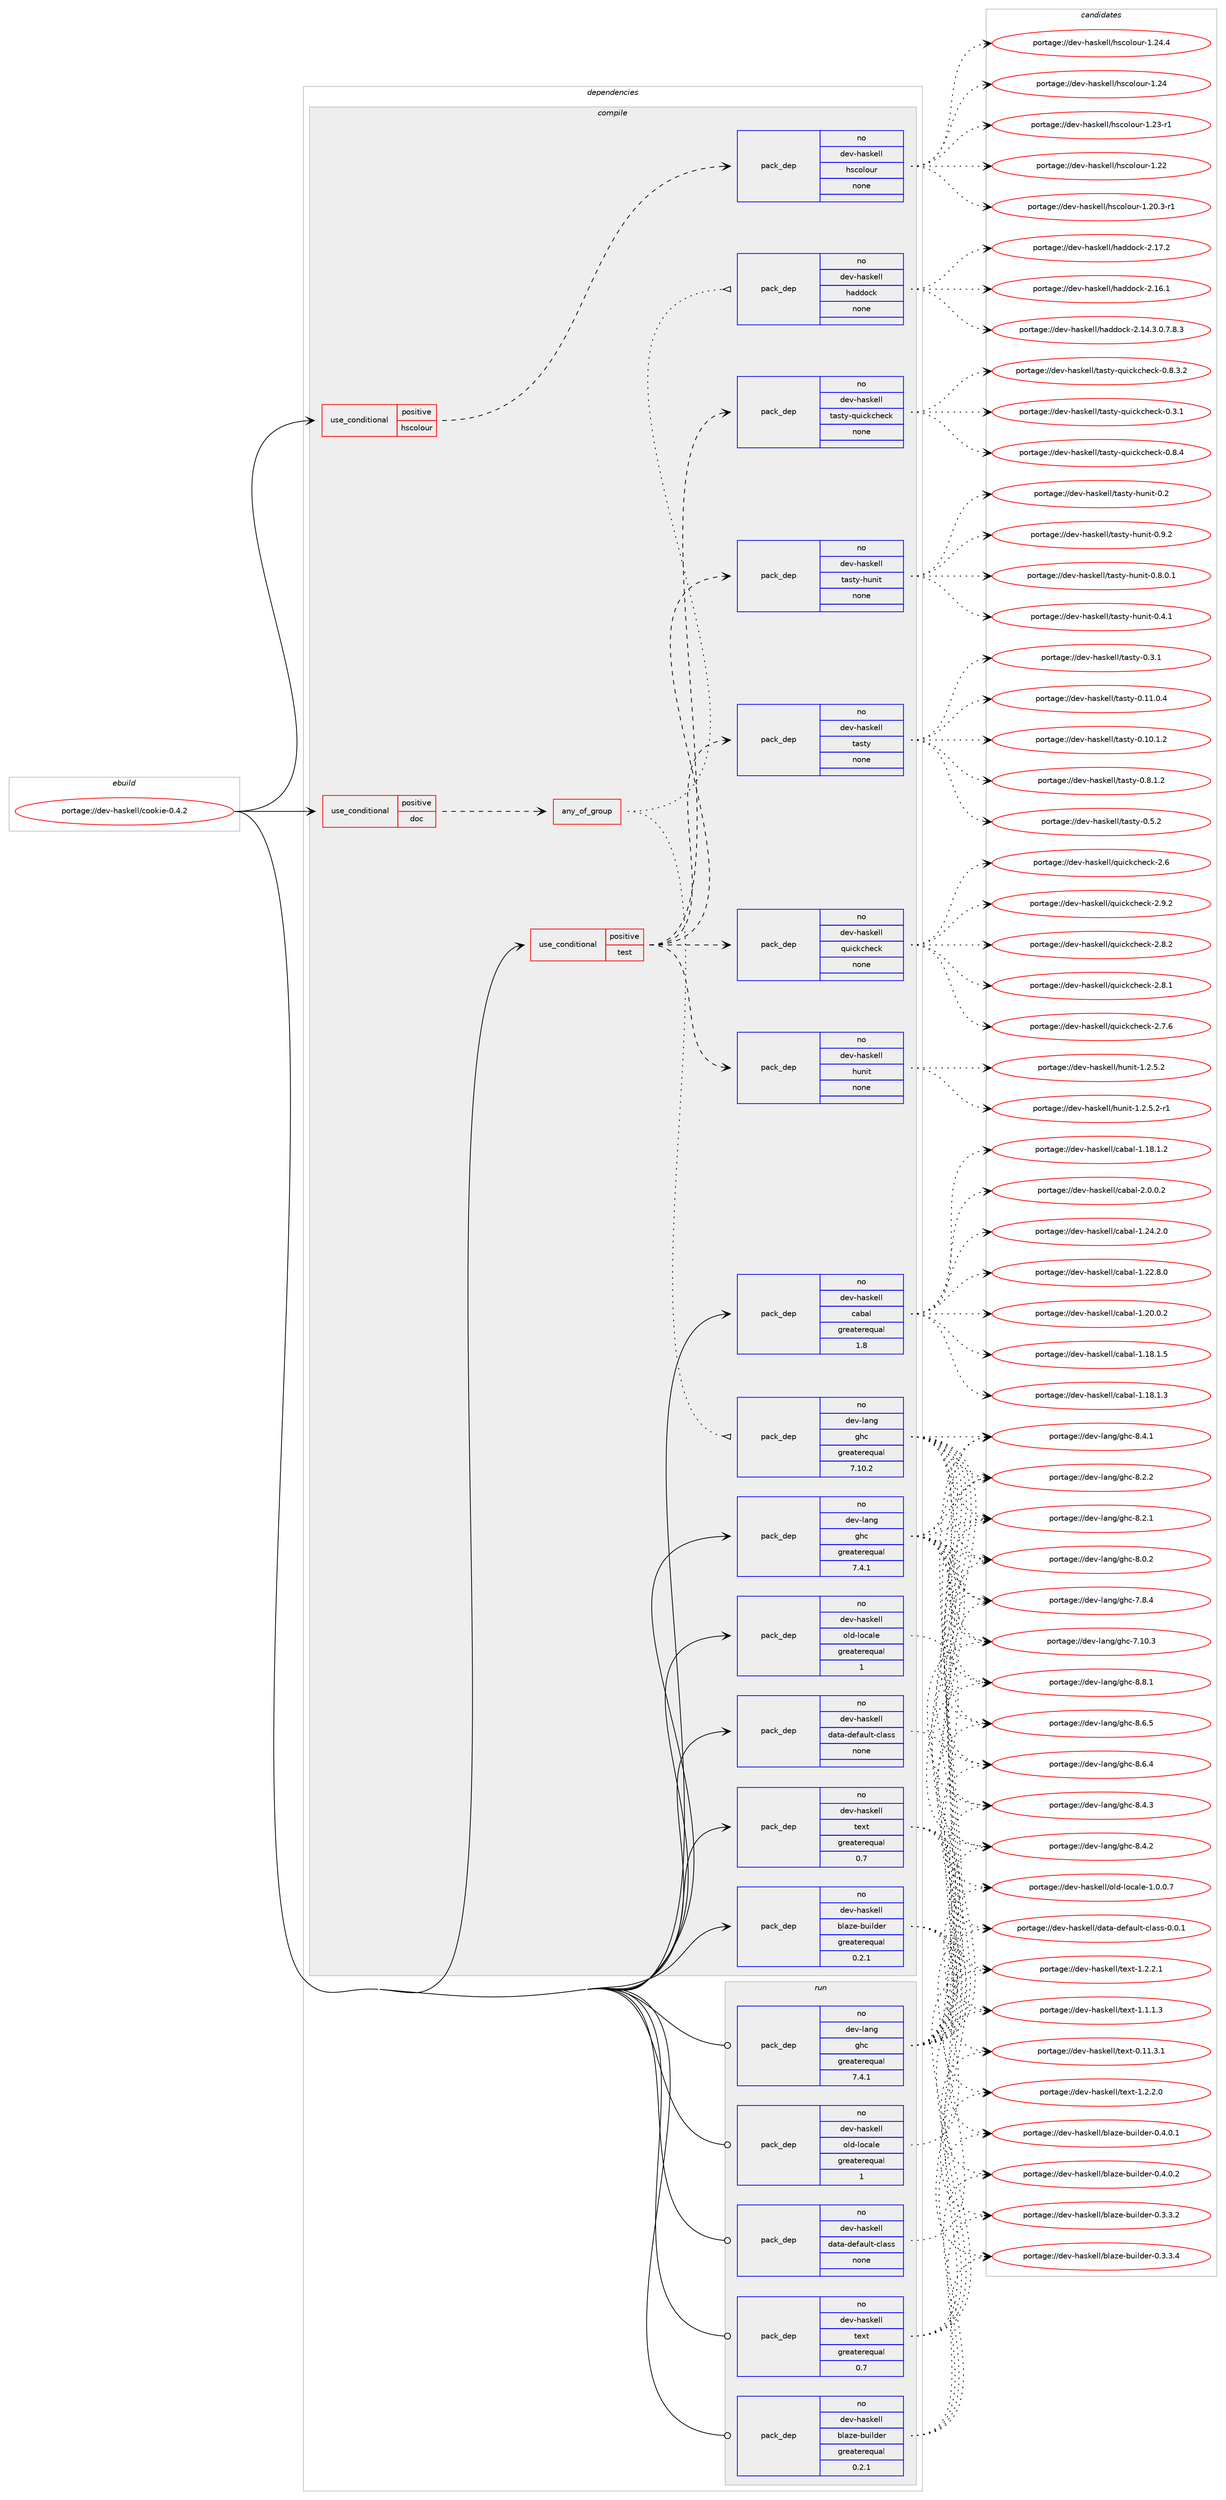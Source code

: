 digraph prolog {

# *************
# Graph options
# *************

newrank=true;
concentrate=true;
compound=true;
graph [rankdir=LR,fontname=Helvetica,fontsize=10,ranksep=1.5];#, ranksep=2.5, nodesep=0.2];
edge  [arrowhead=vee];
node  [fontname=Helvetica,fontsize=10];

# **********
# The ebuild
# **********

subgraph cluster_leftcol {
color=gray;
rank=same;
label=<<i>ebuild</i>>;
id [label="portage://dev-haskell/cookie-0.4.2", color=red, width=4, href="../dev-haskell/cookie-0.4.2.svg"];
}

# ****************
# The dependencies
# ****************

subgraph cluster_midcol {
color=gray;
label=<<i>dependencies</i>>;
subgraph cluster_compile {
fillcolor="#eeeeee";
style=filled;
label=<<i>compile</i>>;
subgraph cond134441 {
dependency566628 [label=<<TABLE BORDER="0" CELLBORDER="1" CELLSPACING="0" CELLPADDING="4"><TR><TD ROWSPAN="3" CELLPADDING="10">use_conditional</TD></TR><TR><TD>positive</TD></TR><TR><TD>doc</TD></TR></TABLE>>, shape=none, color=red];
subgraph any6636 {
dependency566629 [label=<<TABLE BORDER="0" CELLBORDER="1" CELLSPACING="0" CELLPADDING="4"><TR><TD CELLPADDING="10">any_of_group</TD></TR></TABLE>>, shape=none, color=red];subgraph pack425314 {
dependency566630 [label=<<TABLE BORDER="0" CELLBORDER="1" CELLSPACING="0" CELLPADDING="4" WIDTH="220"><TR><TD ROWSPAN="6" CELLPADDING="30">pack_dep</TD></TR><TR><TD WIDTH="110">no</TD></TR><TR><TD>dev-haskell</TD></TR><TR><TD>haddock</TD></TR><TR><TD>none</TD></TR><TR><TD></TD></TR></TABLE>>, shape=none, color=blue];
}
dependency566629:e -> dependency566630:w [weight=20,style="dotted",arrowhead="oinv"];
subgraph pack425315 {
dependency566631 [label=<<TABLE BORDER="0" CELLBORDER="1" CELLSPACING="0" CELLPADDING="4" WIDTH="220"><TR><TD ROWSPAN="6" CELLPADDING="30">pack_dep</TD></TR><TR><TD WIDTH="110">no</TD></TR><TR><TD>dev-lang</TD></TR><TR><TD>ghc</TD></TR><TR><TD>greaterequal</TD></TR><TR><TD>7.10.2</TD></TR></TABLE>>, shape=none, color=blue];
}
dependency566629:e -> dependency566631:w [weight=20,style="dotted",arrowhead="oinv"];
}
dependency566628:e -> dependency566629:w [weight=20,style="dashed",arrowhead="vee"];
}
id:e -> dependency566628:w [weight=20,style="solid",arrowhead="vee"];
subgraph cond134442 {
dependency566632 [label=<<TABLE BORDER="0" CELLBORDER="1" CELLSPACING="0" CELLPADDING="4"><TR><TD ROWSPAN="3" CELLPADDING="10">use_conditional</TD></TR><TR><TD>positive</TD></TR><TR><TD>hscolour</TD></TR></TABLE>>, shape=none, color=red];
subgraph pack425316 {
dependency566633 [label=<<TABLE BORDER="0" CELLBORDER="1" CELLSPACING="0" CELLPADDING="4" WIDTH="220"><TR><TD ROWSPAN="6" CELLPADDING="30">pack_dep</TD></TR><TR><TD WIDTH="110">no</TD></TR><TR><TD>dev-haskell</TD></TR><TR><TD>hscolour</TD></TR><TR><TD>none</TD></TR><TR><TD></TD></TR></TABLE>>, shape=none, color=blue];
}
dependency566632:e -> dependency566633:w [weight=20,style="dashed",arrowhead="vee"];
}
id:e -> dependency566632:w [weight=20,style="solid",arrowhead="vee"];
subgraph cond134443 {
dependency566634 [label=<<TABLE BORDER="0" CELLBORDER="1" CELLSPACING="0" CELLPADDING="4"><TR><TD ROWSPAN="3" CELLPADDING="10">use_conditional</TD></TR><TR><TD>positive</TD></TR><TR><TD>test</TD></TR></TABLE>>, shape=none, color=red];
subgraph pack425317 {
dependency566635 [label=<<TABLE BORDER="0" CELLBORDER="1" CELLSPACING="0" CELLPADDING="4" WIDTH="220"><TR><TD ROWSPAN="6" CELLPADDING="30">pack_dep</TD></TR><TR><TD WIDTH="110">no</TD></TR><TR><TD>dev-haskell</TD></TR><TR><TD>hunit</TD></TR><TR><TD>none</TD></TR><TR><TD></TD></TR></TABLE>>, shape=none, color=blue];
}
dependency566634:e -> dependency566635:w [weight=20,style="dashed",arrowhead="vee"];
subgraph pack425318 {
dependency566636 [label=<<TABLE BORDER="0" CELLBORDER="1" CELLSPACING="0" CELLPADDING="4" WIDTH="220"><TR><TD ROWSPAN="6" CELLPADDING="30">pack_dep</TD></TR><TR><TD WIDTH="110">no</TD></TR><TR><TD>dev-haskell</TD></TR><TR><TD>quickcheck</TD></TR><TR><TD>none</TD></TR><TR><TD></TD></TR></TABLE>>, shape=none, color=blue];
}
dependency566634:e -> dependency566636:w [weight=20,style="dashed",arrowhead="vee"];
subgraph pack425319 {
dependency566637 [label=<<TABLE BORDER="0" CELLBORDER="1" CELLSPACING="0" CELLPADDING="4" WIDTH="220"><TR><TD ROWSPAN="6" CELLPADDING="30">pack_dep</TD></TR><TR><TD WIDTH="110">no</TD></TR><TR><TD>dev-haskell</TD></TR><TR><TD>tasty</TD></TR><TR><TD>none</TD></TR><TR><TD></TD></TR></TABLE>>, shape=none, color=blue];
}
dependency566634:e -> dependency566637:w [weight=20,style="dashed",arrowhead="vee"];
subgraph pack425320 {
dependency566638 [label=<<TABLE BORDER="0" CELLBORDER="1" CELLSPACING="0" CELLPADDING="4" WIDTH="220"><TR><TD ROWSPAN="6" CELLPADDING="30">pack_dep</TD></TR><TR><TD WIDTH="110">no</TD></TR><TR><TD>dev-haskell</TD></TR><TR><TD>tasty-hunit</TD></TR><TR><TD>none</TD></TR><TR><TD></TD></TR></TABLE>>, shape=none, color=blue];
}
dependency566634:e -> dependency566638:w [weight=20,style="dashed",arrowhead="vee"];
subgraph pack425321 {
dependency566639 [label=<<TABLE BORDER="0" CELLBORDER="1" CELLSPACING="0" CELLPADDING="4" WIDTH="220"><TR><TD ROWSPAN="6" CELLPADDING="30">pack_dep</TD></TR><TR><TD WIDTH="110">no</TD></TR><TR><TD>dev-haskell</TD></TR><TR><TD>tasty-quickcheck</TD></TR><TR><TD>none</TD></TR><TR><TD></TD></TR></TABLE>>, shape=none, color=blue];
}
dependency566634:e -> dependency566639:w [weight=20,style="dashed",arrowhead="vee"];
}
id:e -> dependency566634:w [weight=20,style="solid",arrowhead="vee"];
subgraph pack425322 {
dependency566640 [label=<<TABLE BORDER="0" CELLBORDER="1" CELLSPACING="0" CELLPADDING="4" WIDTH="220"><TR><TD ROWSPAN="6" CELLPADDING="30">pack_dep</TD></TR><TR><TD WIDTH="110">no</TD></TR><TR><TD>dev-haskell</TD></TR><TR><TD>blaze-builder</TD></TR><TR><TD>greaterequal</TD></TR><TR><TD>0.2.1</TD></TR></TABLE>>, shape=none, color=blue];
}
id:e -> dependency566640:w [weight=20,style="solid",arrowhead="vee"];
subgraph pack425323 {
dependency566641 [label=<<TABLE BORDER="0" CELLBORDER="1" CELLSPACING="0" CELLPADDING="4" WIDTH="220"><TR><TD ROWSPAN="6" CELLPADDING="30">pack_dep</TD></TR><TR><TD WIDTH="110">no</TD></TR><TR><TD>dev-haskell</TD></TR><TR><TD>cabal</TD></TR><TR><TD>greaterequal</TD></TR><TR><TD>1.8</TD></TR></TABLE>>, shape=none, color=blue];
}
id:e -> dependency566641:w [weight=20,style="solid",arrowhead="vee"];
subgraph pack425324 {
dependency566642 [label=<<TABLE BORDER="0" CELLBORDER="1" CELLSPACING="0" CELLPADDING="4" WIDTH="220"><TR><TD ROWSPAN="6" CELLPADDING="30">pack_dep</TD></TR><TR><TD WIDTH="110">no</TD></TR><TR><TD>dev-haskell</TD></TR><TR><TD>data-default-class</TD></TR><TR><TD>none</TD></TR><TR><TD></TD></TR></TABLE>>, shape=none, color=blue];
}
id:e -> dependency566642:w [weight=20,style="solid",arrowhead="vee"];
subgraph pack425325 {
dependency566643 [label=<<TABLE BORDER="0" CELLBORDER="1" CELLSPACING="0" CELLPADDING="4" WIDTH="220"><TR><TD ROWSPAN="6" CELLPADDING="30">pack_dep</TD></TR><TR><TD WIDTH="110">no</TD></TR><TR><TD>dev-haskell</TD></TR><TR><TD>old-locale</TD></TR><TR><TD>greaterequal</TD></TR><TR><TD>1</TD></TR></TABLE>>, shape=none, color=blue];
}
id:e -> dependency566643:w [weight=20,style="solid",arrowhead="vee"];
subgraph pack425326 {
dependency566644 [label=<<TABLE BORDER="0" CELLBORDER="1" CELLSPACING="0" CELLPADDING="4" WIDTH="220"><TR><TD ROWSPAN="6" CELLPADDING="30">pack_dep</TD></TR><TR><TD WIDTH="110">no</TD></TR><TR><TD>dev-haskell</TD></TR><TR><TD>text</TD></TR><TR><TD>greaterequal</TD></TR><TR><TD>0.7</TD></TR></TABLE>>, shape=none, color=blue];
}
id:e -> dependency566644:w [weight=20,style="solid",arrowhead="vee"];
subgraph pack425327 {
dependency566645 [label=<<TABLE BORDER="0" CELLBORDER="1" CELLSPACING="0" CELLPADDING="4" WIDTH="220"><TR><TD ROWSPAN="6" CELLPADDING="30">pack_dep</TD></TR><TR><TD WIDTH="110">no</TD></TR><TR><TD>dev-lang</TD></TR><TR><TD>ghc</TD></TR><TR><TD>greaterequal</TD></TR><TR><TD>7.4.1</TD></TR></TABLE>>, shape=none, color=blue];
}
id:e -> dependency566645:w [weight=20,style="solid",arrowhead="vee"];
}
subgraph cluster_compileandrun {
fillcolor="#eeeeee";
style=filled;
label=<<i>compile and run</i>>;
}
subgraph cluster_run {
fillcolor="#eeeeee";
style=filled;
label=<<i>run</i>>;
subgraph pack425328 {
dependency566646 [label=<<TABLE BORDER="0" CELLBORDER="1" CELLSPACING="0" CELLPADDING="4" WIDTH="220"><TR><TD ROWSPAN="6" CELLPADDING="30">pack_dep</TD></TR><TR><TD WIDTH="110">no</TD></TR><TR><TD>dev-haskell</TD></TR><TR><TD>blaze-builder</TD></TR><TR><TD>greaterequal</TD></TR><TR><TD>0.2.1</TD></TR></TABLE>>, shape=none, color=blue];
}
id:e -> dependency566646:w [weight=20,style="solid",arrowhead="odot"];
subgraph pack425329 {
dependency566647 [label=<<TABLE BORDER="0" CELLBORDER="1" CELLSPACING="0" CELLPADDING="4" WIDTH="220"><TR><TD ROWSPAN="6" CELLPADDING="30">pack_dep</TD></TR><TR><TD WIDTH="110">no</TD></TR><TR><TD>dev-haskell</TD></TR><TR><TD>data-default-class</TD></TR><TR><TD>none</TD></TR><TR><TD></TD></TR></TABLE>>, shape=none, color=blue];
}
id:e -> dependency566647:w [weight=20,style="solid",arrowhead="odot"];
subgraph pack425330 {
dependency566648 [label=<<TABLE BORDER="0" CELLBORDER="1" CELLSPACING="0" CELLPADDING="4" WIDTH="220"><TR><TD ROWSPAN="6" CELLPADDING="30">pack_dep</TD></TR><TR><TD WIDTH="110">no</TD></TR><TR><TD>dev-haskell</TD></TR><TR><TD>old-locale</TD></TR><TR><TD>greaterequal</TD></TR><TR><TD>1</TD></TR></TABLE>>, shape=none, color=blue];
}
id:e -> dependency566648:w [weight=20,style="solid",arrowhead="odot"];
subgraph pack425331 {
dependency566649 [label=<<TABLE BORDER="0" CELLBORDER="1" CELLSPACING="0" CELLPADDING="4" WIDTH="220"><TR><TD ROWSPAN="6" CELLPADDING="30">pack_dep</TD></TR><TR><TD WIDTH="110">no</TD></TR><TR><TD>dev-haskell</TD></TR><TR><TD>text</TD></TR><TR><TD>greaterequal</TD></TR><TR><TD>0.7</TD></TR></TABLE>>, shape=none, color=blue];
}
id:e -> dependency566649:w [weight=20,style="solid",arrowhead="odot"];
subgraph pack425332 {
dependency566650 [label=<<TABLE BORDER="0" CELLBORDER="1" CELLSPACING="0" CELLPADDING="4" WIDTH="220"><TR><TD ROWSPAN="6" CELLPADDING="30">pack_dep</TD></TR><TR><TD WIDTH="110">no</TD></TR><TR><TD>dev-lang</TD></TR><TR><TD>ghc</TD></TR><TR><TD>greaterequal</TD></TR><TR><TD>7.4.1</TD></TR></TABLE>>, shape=none, color=blue];
}
id:e -> dependency566650:w [weight=20,style="solid",arrowhead="odot"];
}
}

# **************
# The candidates
# **************

subgraph cluster_choices {
rank=same;
color=gray;
label=<<i>candidates</i>>;

subgraph choice425314 {
color=black;
nodesep=1;
choice100101118451049711510710110810847104971001001119910745504649554650 [label="portage://dev-haskell/haddock-2.17.2", color=red, width=4,href="../dev-haskell/haddock-2.17.2.svg"];
choice100101118451049711510710110810847104971001001119910745504649544649 [label="portage://dev-haskell/haddock-2.16.1", color=red, width=4,href="../dev-haskell/haddock-2.16.1.svg"];
choice1001011184510497115107101108108471049710010011199107455046495246514648465546564651 [label="portage://dev-haskell/haddock-2.14.3.0.7.8.3", color=red, width=4,href="../dev-haskell/haddock-2.14.3.0.7.8.3.svg"];
dependency566630:e -> choice100101118451049711510710110810847104971001001119910745504649554650:w [style=dotted,weight="100"];
dependency566630:e -> choice100101118451049711510710110810847104971001001119910745504649544649:w [style=dotted,weight="100"];
dependency566630:e -> choice1001011184510497115107101108108471049710010011199107455046495246514648465546564651:w [style=dotted,weight="100"];
}
subgraph choice425315 {
color=black;
nodesep=1;
choice10010111845108971101034710310499455646564649 [label="portage://dev-lang/ghc-8.8.1", color=red, width=4,href="../dev-lang/ghc-8.8.1.svg"];
choice10010111845108971101034710310499455646544653 [label="portage://dev-lang/ghc-8.6.5", color=red, width=4,href="../dev-lang/ghc-8.6.5.svg"];
choice10010111845108971101034710310499455646544652 [label="portage://dev-lang/ghc-8.6.4", color=red, width=4,href="../dev-lang/ghc-8.6.4.svg"];
choice10010111845108971101034710310499455646524651 [label="portage://dev-lang/ghc-8.4.3", color=red, width=4,href="../dev-lang/ghc-8.4.3.svg"];
choice10010111845108971101034710310499455646524650 [label="portage://dev-lang/ghc-8.4.2", color=red, width=4,href="../dev-lang/ghc-8.4.2.svg"];
choice10010111845108971101034710310499455646524649 [label="portage://dev-lang/ghc-8.4.1", color=red, width=4,href="../dev-lang/ghc-8.4.1.svg"];
choice10010111845108971101034710310499455646504650 [label="portage://dev-lang/ghc-8.2.2", color=red, width=4,href="../dev-lang/ghc-8.2.2.svg"];
choice10010111845108971101034710310499455646504649 [label="portage://dev-lang/ghc-8.2.1", color=red, width=4,href="../dev-lang/ghc-8.2.1.svg"];
choice10010111845108971101034710310499455646484650 [label="portage://dev-lang/ghc-8.0.2", color=red, width=4,href="../dev-lang/ghc-8.0.2.svg"];
choice10010111845108971101034710310499455546564652 [label="portage://dev-lang/ghc-7.8.4", color=red, width=4,href="../dev-lang/ghc-7.8.4.svg"];
choice1001011184510897110103471031049945554649484651 [label="portage://dev-lang/ghc-7.10.3", color=red, width=4,href="../dev-lang/ghc-7.10.3.svg"];
dependency566631:e -> choice10010111845108971101034710310499455646564649:w [style=dotted,weight="100"];
dependency566631:e -> choice10010111845108971101034710310499455646544653:w [style=dotted,weight="100"];
dependency566631:e -> choice10010111845108971101034710310499455646544652:w [style=dotted,weight="100"];
dependency566631:e -> choice10010111845108971101034710310499455646524651:w [style=dotted,weight="100"];
dependency566631:e -> choice10010111845108971101034710310499455646524650:w [style=dotted,weight="100"];
dependency566631:e -> choice10010111845108971101034710310499455646524649:w [style=dotted,weight="100"];
dependency566631:e -> choice10010111845108971101034710310499455646504650:w [style=dotted,weight="100"];
dependency566631:e -> choice10010111845108971101034710310499455646504649:w [style=dotted,weight="100"];
dependency566631:e -> choice10010111845108971101034710310499455646484650:w [style=dotted,weight="100"];
dependency566631:e -> choice10010111845108971101034710310499455546564652:w [style=dotted,weight="100"];
dependency566631:e -> choice1001011184510897110103471031049945554649484651:w [style=dotted,weight="100"];
}
subgraph choice425316 {
color=black;
nodesep=1;
choice1001011184510497115107101108108471041159911110811111711445494650524652 [label="portage://dev-haskell/hscolour-1.24.4", color=red, width=4,href="../dev-haskell/hscolour-1.24.4.svg"];
choice100101118451049711510710110810847104115991111081111171144549465052 [label="portage://dev-haskell/hscolour-1.24", color=red, width=4,href="../dev-haskell/hscolour-1.24.svg"];
choice1001011184510497115107101108108471041159911110811111711445494650514511449 [label="portage://dev-haskell/hscolour-1.23-r1", color=red, width=4,href="../dev-haskell/hscolour-1.23-r1.svg"];
choice100101118451049711510710110810847104115991111081111171144549465050 [label="portage://dev-haskell/hscolour-1.22", color=red, width=4,href="../dev-haskell/hscolour-1.22.svg"];
choice10010111845104971151071011081084710411599111108111117114454946504846514511449 [label="portage://dev-haskell/hscolour-1.20.3-r1", color=red, width=4,href="../dev-haskell/hscolour-1.20.3-r1.svg"];
dependency566633:e -> choice1001011184510497115107101108108471041159911110811111711445494650524652:w [style=dotted,weight="100"];
dependency566633:e -> choice100101118451049711510710110810847104115991111081111171144549465052:w [style=dotted,weight="100"];
dependency566633:e -> choice1001011184510497115107101108108471041159911110811111711445494650514511449:w [style=dotted,weight="100"];
dependency566633:e -> choice100101118451049711510710110810847104115991111081111171144549465050:w [style=dotted,weight="100"];
dependency566633:e -> choice10010111845104971151071011081084710411599111108111117114454946504846514511449:w [style=dotted,weight="100"];
}
subgraph choice425317 {
color=black;
nodesep=1;
choice10010111845104971151071011081084710411711010511645494650465346504511449 [label="portage://dev-haskell/hunit-1.2.5.2-r1", color=red, width=4,href="../dev-haskell/hunit-1.2.5.2-r1.svg"];
choice1001011184510497115107101108108471041171101051164549465046534650 [label="portage://dev-haskell/hunit-1.2.5.2", color=red, width=4,href="../dev-haskell/hunit-1.2.5.2.svg"];
dependency566635:e -> choice10010111845104971151071011081084710411711010511645494650465346504511449:w [style=dotted,weight="100"];
dependency566635:e -> choice1001011184510497115107101108108471041171101051164549465046534650:w [style=dotted,weight="100"];
}
subgraph choice425318 {
color=black;
nodesep=1;
choice100101118451049711510710110810847113117105991079910410199107455046574650 [label="portage://dev-haskell/quickcheck-2.9.2", color=red, width=4,href="../dev-haskell/quickcheck-2.9.2.svg"];
choice100101118451049711510710110810847113117105991079910410199107455046564650 [label="portage://dev-haskell/quickcheck-2.8.2", color=red, width=4,href="../dev-haskell/quickcheck-2.8.2.svg"];
choice100101118451049711510710110810847113117105991079910410199107455046564649 [label="portage://dev-haskell/quickcheck-2.8.1", color=red, width=4,href="../dev-haskell/quickcheck-2.8.1.svg"];
choice100101118451049711510710110810847113117105991079910410199107455046554654 [label="portage://dev-haskell/quickcheck-2.7.6", color=red, width=4,href="../dev-haskell/quickcheck-2.7.6.svg"];
choice10010111845104971151071011081084711311710599107991041019910745504654 [label="portage://dev-haskell/quickcheck-2.6", color=red, width=4,href="../dev-haskell/quickcheck-2.6.svg"];
dependency566636:e -> choice100101118451049711510710110810847113117105991079910410199107455046574650:w [style=dotted,weight="100"];
dependency566636:e -> choice100101118451049711510710110810847113117105991079910410199107455046564650:w [style=dotted,weight="100"];
dependency566636:e -> choice100101118451049711510710110810847113117105991079910410199107455046564649:w [style=dotted,weight="100"];
dependency566636:e -> choice100101118451049711510710110810847113117105991079910410199107455046554654:w [style=dotted,weight="100"];
dependency566636:e -> choice10010111845104971151071011081084711311710599107991041019910745504654:w [style=dotted,weight="100"];
}
subgraph choice425319 {
color=black;
nodesep=1;
choice100101118451049711510710110810847116971151161214548465646494650 [label="portage://dev-haskell/tasty-0.8.1.2", color=red, width=4,href="../dev-haskell/tasty-0.8.1.2.svg"];
choice10010111845104971151071011081084711697115116121454846534650 [label="portage://dev-haskell/tasty-0.5.2", color=red, width=4,href="../dev-haskell/tasty-0.5.2.svg"];
choice10010111845104971151071011081084711697115116121454846514649 [label="portage://dev-haskell/tasty-0.3.1", color=red, width=4,href="../dev-haskell/tasty-0.3.1.svg"];
choice10010111845104971151071011081084711697115116121454846494946484652 [label="portage://dev-haskell/tasty-0.11.0.4", color=red, width=4,href="../dev-haskell/tasty-0.11.0.4.svg"];
choice10010111845104971151071011081084711697115116121454846494846494650 [label="portage://dev-haskell/tasty-0.10.1.2", color=red, width=4,href="../dev-haskell/tasty-0.10.1.2.svg"];
dependency566637:e -> choice100101118451049711510710110810847116971151161214548465646494650:w [style=dotted,weight="100"];
dependency566637:e -> choice10010111845104971151071011081084711697115116121454846534650:w [style=dotted,weight="100"];
dependency566637:e -> choice10010111845104971151071011081084711697115116121454846514649:w [style=dotted,weight="100"];
dependency566637:e -> choice10010111845104971151071011081084711697115116121454846494946484652:w [style=dotted,weight="100"];
dependency566637:e -> choice10010111845104971151071011081084711697115116121454846494846494650:w [style=dotted,weight="100"];
}
subgraph choice425320 {
color=black;
nodesep=1;
choice1001011184510497115107101108108471169711511612145104117110105116454846574650 [label="portage://dev-haskell/tasty-hunit-0.9.2", color=red, width=4,href="../dev-haskell/tasty-hunit-0.9.2.svg"];
choice10010111845104971151071011081084711697115116121451041171101051164548465646484649 [label="portage://dev-haskell/tasty-hunit-0.8.0.1", color=red, width=4,href="../dev-haskell/tasty-hunit-0.8.0.1.svg"];
choice1001011184510497115107101108108471169711511612145104117110105116454846524649 [label="portage://dev-haskell/tasty-hunit-0.4.1", color=red, width=4,href="../dev-haskell/tasty-hunit-0.4.1.svg"];
choice100101118451049711510710110810847116971151161214510411711010511645484650 [label="portage://dev-haskell/tasty-hunit-0.2", color=red, width=4,href="../dev-haskell/tasty-hunit-0.2.svg"];
dependency566638:e -> choice1001011184510497115107101108108471169711511612145104117110105116454846574650:w [style=dotted,weight="100"];
dependency566638:e -> choice10010111845104971151071011081084711697115116121451041171101051164548465646484649:w [style=dotted,weight="100"];
dependency566638:e -> choice1001011184510497115107101108108471169711511612145104117110105116454846524649:w [style=dotted,weight="100"];
dependency566638:e -> choice100101118451049711510710110810847116971151161214510411711010511645484650:w [style=dotted,weight="100"];
}
subgraph choice425321 {
color=black;
nodesep=1;
choice1001011184510497115107101108108471169711511612145113117105991079910410199107454846564652 [label="portage://dev-haskell/tasty-quickcheck-0.8.4", color=red, width=4,href="../dev-haskell/tasty-quickcheck-0.8.4.svg"];
choice10010111845104971151071011081084711697115116121451131171059910799104101991074548465646514650 [label="portage://dev-haskell/tasty-quickcheck-0.8.3.2", color=red, width=4,href="../dev-haskell/tasty-quickcheck-0.8.3.2.svg"];
choice1001011184510497115107101108108471169711511612145113117105991079910410199107454846514649 [label="portage://dev-haskell/tasty-quickcheck-0.3.1", color=red, width=4,href="../dev-haskell/tasty-quickcheck-0.3.1.svg"];
dependency566639:e -> choice1001011184510497115107101108108471169711511612145113117105991079910410199107454846564652:w [style=dotted,weight="100"];
dependency566639:e -> choice10010111845104971151071011081084711697115116121451131171059910799104101991074548465646514650:w [style=dotted,weight="100"];
dependency566639:e -> choice1001011184510497115107101108108471169711511612145113117105991079910410199107454846514649:w [style=dotted,weight="100"];
}
subgraph choice425322 {
color=black;
nodesep=1;
choice100101118451049711510710110810847981089712210145981171051081001011144548465246484650 [label="portage://dev-haskell/blaze-builder-0.4.0.2", color=red, width=4,href="../dev-haskell/blaze-builder-0.4.0.2.svg"];
choice100101118451049711510710110810847981089712210145981171051081001011144548465246484649 [label="portage://dev-haskell/blaze-builder-0.4.0.1", color=red, width=4,href="../dev-haskell/blaze-builder-0.4.0.1.svg"];
choice100101118451049711510710110810847981089712210145981171051081001011144548465146514652 [label="portage://dev-haskell/blaze-builder-0.3.3.4", color=red, width=4,href="../dev-haskell/blaze-builder-0.3.3.4.svg"];
choice100101118451049711510710110810847981089712210145981171051081001011144548465146514650 [label="portage://dev-haskell/blaze-builder-0.3.3.2", color=red, width=4,href="../dev-haskell/blaze-builder-0.3.3.2.svg"];
dependency566640:e -> choice100101118451049711510710110810847981089712210145981171051081001011144548465246484650:w [style=dotted,weight="100"];
dependency566640:e -> choice100101118451049711510710110810847981089712210145981171051081001011144548465246484649:w [style=dotted,weight="100"];
dependency566640:e -> choice100101118451049711510710110810847981089712210145981171051081001011144548465146514652:w [style=dotted,weight="100"];
dependency566640:e -> choice100101118451049711510710110810847981089712210145981171051081001011144548465146514650:w [style=dotted,weight="100"];
}
subgraph choice425323 {
color=black;
nodesep=1;
choice100101118451049711510710110810847999798971084550464846484650 [label="portage://dev-haskell/cabal-2.0.0.2", color=red, width=4,href="../dev-haskell/cabal-2.0.0.2.svg"];
choice10010111845104971151071011081084799979897108454946505246504648 [label="portage://dev-haskell/cabal-1.24.2.0", color=red, width=4,href="../dev-haskell/cabal-1.24.2.0.svg"];
choice10010111845104971151071011081084799979897108454946505046564648 [label="portage://dev-haskell/cabal-1.22.8.0", color=red, width=4,href="../dev-haskell/cabal-1.22.8.0.svg"];
choice10010111845104971151071011081084799979897108454946504846484650 [label="portage://dev-haskell/cabal-1.20.0.2", color=red, width=4,href="../dev-haskell/cabal-1.20.0.2.svg"];
choice10010111845104971151071011081084799979897108454946495646494653 [label="portage://dev-haskell/cabal-1.18.1.5", color=red, width=4,href="../dev-haskell/cabal-1.18.1.5.svg"];
choice10010111845104971151071011081084799979897108454946495646494651 [label="portage://dev-haskell/cabal-1.18.1.3", color=red, width=4,href="../dev-haskell/cabal-1.18.1.3.svg"];
choice10010111845104971151071011081084799979897108454946495646494650 [label="portage://dev-haskell/cabal-1.18.1.2", color=red, width=4,href="../dev-haskell/cabal-1.18.1.2.svg"];
dependency566641:e -> choice100101118451049711510710110810847999798971084550464846484650:w [style=dotted,weight="100"];
dependency566641:e -> choice10010111845104971151071011081084799979897108454946505246504648:w [style=dotted,weight="100"];
dependency566641:e -> choice10010111845104971151071011081084799979897108454946505046564648:w [style=dotted,weight="100"];
dependency566641:e -> choice10010111845104971151071011081084799979897108454946504846484650:w [style=dotted,weight="100"];
dependency566641:e -> choice10010111845104971151071011081084799979897108454946495646494653:w [style=dotted,weight="100"];
dependency566641:e -> choice10010111845104971151071011081084799979897108454946495646494651:w [style=dotted,weight="100"];
dependency566641:e -> choice10010111845104971151071011081084799979897108454946495646494650:w [style=dotted,weight="100"];
}
subgraph choice425324 {
color=black;
nodesep=1;
choice10010111845104971151071011081084710097116974510010110297117108116459910897115115454846484649 [label="portage://dev-haskell/data-default-class-0.0.1", color=red, width=4,href="../dev-haskell/data-default-class-0.0.1.svg"];
dependency566642:e -> choice10010111845104971151071011081084710097116974510010110297117108116459910897115115454846484649:w [style=dotted,weight="100"];
}
subgraph choice425325 {
color=black;
nodesep=1;
choice1001011184510497115107101108108471111081004510811199971081014549464846484655 [label="portage://dev-haskell/old-locale-1.0.0.7", color=red, width=4,href="../dev-haskell/old-locale-1.0.0.7.svg"];
dependency566643:e -> choice1001011184510497115107101108108471111081004510811199971081014549464846484655:w [style=dotted,weight="100"];
}
subgraph choice425326 {
color=black;
nodesep=1;
choice1001011184510497115107101108108471161011201164549465046504649 [label="portage://dev-haskell/text-1.2.2.1", color=red, width=4,href="../dev-haskell/text-1.2.2.1.svg"];
choice1001011184510497115107101108108471161011201164549465046504648 [label="portage://dev-haskell/text-1.2.2.0", color=red, width=4,href="../dev-haskell/text-1.2.2.0.svg"];
choice1001011184510497115107101108108471161011201164549464946494651 [label="portage://dev-haskell/text-1.1.1.3", color=red, width=4,href="../dev-haskell/text-1.1.1.3.svg"];
choice100101118451049711510710110810847116101120116454846494946514649 [label="portage://dev-haskell/text-0.11.3.1", color=red, width=4,href="../dev-haskell/text-0.11.3.1.svg"];
dependency566644:e -> choice1001011184510497115107101108108471161011201164549465046504649:w [style=dotted,weight="100"];
dependency566644:e -> choice1001011184510497115107101108108471161011201164549465046504648:w [style=dotted,weight="100"];
dependency566644:e -> choice1001011184510497115107101108108471161011201164549464946494651:w [style=dotted,weight="100"];
dependency566644:e -> choice100101118451049711510710110810847116101120116454846494946514649:w [style=dotted,weight="100"];
}
subgraph choice425327 {
color=black;
nodesep=1;
choice10010111845108971101034710310499455646564649 [label="portage://dev-lang/ghc-8.8.1", color=red, width=4,href="../dev-lang/ghc-8.8.1.svg"];
choice10010111845108971101034710310499455646544653 [label="portage://dev-lang/ghc-8.6.5", color=red, width=4,href="../dev-lang/ghc-8.6.5.svg"];
choice10010111845108971101034710310499455646544652 [label="portage://dev-lang/ghc-8.6.4", color=red, width=4,href="../dev-lang/ghc-8.6.4.svg"];
choice10010111845108971101034710310499455646524651 [label="portage://dev-lang/ghc-8.4.3", color=red, width=4,href="../dev-lang/ghc-8.4.3.svg"];
choice10010111845108971101034710310499455646524650 [label="portage://dev-lang/ghc-8.4.2", color=red, width=4,href="../dev-lang/ghc-8.4.2.svg"];
choice10010111845108971101034710310499455646524649 [label="portage://dev-lang/ghc-8.4.1", color=red, width=4,href="../dev-lang/ghc-8.4.1.svg"];
choice10010111845108971101034710310499455646504650 [label="portage://dev-lang/ghc-8.2.2", color=red, width=4,href="../dev-lang/ghc-8.2.2.svg"];
choice10010111845108971101034710310499455646504649 [label="portage://dev-lang/ghc-8.2.1", color=red, width=4,href="../dev-lang/ghc-8.2.1.svg"];
choice10010111845108971101034710310499455646484650 [label="portage://dev-lang/ghc-8.0.2", color=red, width=4,href="../dev-lang/ghc-8.0.2.svg"];
choice10010111845108971101034710310499455546564652 [label="portage://dev-lang/ghc-7.8.4", color=red, width=4,href="../dev-lang/ghc-7.8.4.svg"];
choice1001011184510897110103471031049945554649484651 [label="portage://dev-lang/ghc-7.10.3", color=red, width=4,href="../dev-lang/ghc-7.10.3.svg"];
dependency566645:e -> choice10010111845108971101034710310499455646564649:w [style=dotted,weight="100"];
dependency566645:e -> choice10010111845108971101034710310499455646544653:w [style=dotted,weight="100"];
dependency566645:e -> choice10010111845108971101034710310499455646544652:w [style=dotted,weight="100"];
dependency566645:e -> choice10010111845108971101034710310499455646524651:w [style=dotted,weight="100"];
dependency566645:e -> choice10010111845108971101034710310499455646524650:w [style=dotted,weight="100"];
dependency566645:e -> choice10010111845108971101034710310499455646524649:w [style=dotted,weight="100"];
dependency566645:e -> choice10010111845108971101034710310499455646504650:w [style=dotted,weight="100"];
dependency566645:e -> choice10010111845108971101034710310499455646504649:w [style=dotted,weight="100"];
dependency566645:e -> choice10010111845108971101034710310499455646484650:w [style=dotted,weight="100"];
dependency566645:e -> choice10010111845108971101034710310499455546564652:w [style=dotted,weight="100"];
dependency566645:e -> choice1001011184510897110103471031049945554649484651:w [style=dotted,weight="100"];
}
subgraph choice425328 {
color=black;
nodesep=1;
choice100101118451049711510710110810847981089712210145981171051081001011144548465246484650 [label="portage://dev-haskell/blaze-builder-0.4.0.2", color=red, width=4,href="../dev-haskell/blaze-builder-0.4.0.2.svg"];
choice100101118451049711510710110810847981089712210145981171051081001011144548465246484649 [label="portage://dev-haskell/blaze-builder-0.4.0.1", color=red, width=4,href="../dev-haskell/blaze-builder-0.4.0.1.svg"];
choice100101118451049711510710110810847981089712210145981171051081001011144548465146514652 [label="portage://dev-haskell/blaze-builder-0.3.3.4", color=red, width=4,href="../dev-haskell/blaze-builder-0.3.3.4.svg"];
choice100101118451049711510710110810847981089712210145981171051081001011144548465146514650 [label="portage://dev-haskell/blaze-builder-0.3.3.2", color=red, width=4,href="../dev-haskell/blaze-builder-0.3.3.2.svg"];
dependency566646:e -> choice100101118451049711510710110810847981089712210145981171051081001011144548465246484650:w [style=dotted,weight="100"];
dependency566646:e -> choice100101118451049711510710110810847981089712210145981171051081001011144548465246484649:w [style=dotted,weight="100"];
dependency566646:e -> choice100101118451049711510710110810847981089712210145981171051081001011144548465146514652:w [style=dotted,weight="100"];
dependency566646:e -> choice100101118451049711510710110810847981089712210145981171051081001011144548465146514650:w [style=dotted,weight="100"];
}
subgraph choice425329 {
color=black;
nodesep=1;
choice10010111845104971151071011081084710097116974510010110297117108116459910897115115454846484649 [label="portage://dev-haskell/data-default-class-0.0.1", color=red, width=4,href="../dev-haskell/data-default-class-0.0.1.svg"];
dependency566647:e -> choice10010111845104971151071011081084710097116974510010110297117108116459910897115115454846484649:w [style=dotted,weight="100"];
}
subgraph choice425330 {
color=black;
nodesep=1;
choice1001011184510497115107101108108471111081004510811199971081014549464846484655 [label="portage://dev-haskell/old-locale-1.0.0.7", color=red, width=4,href="../dev-haskell/old-locale-1.0.0.7.svg"];
dependency566648:e -> choice1001011184510497115107101108108471111081004510811199971081014549464846484655:w [style=dotted,weight="100"];
}
subgraph choice425331 {
color=black;
nodesep=1;
choice1001011184510497115107101108108471161011201164549465046504649 [label="portage://dev-haskell/text-1.2.2.1", color=red, width=4,href="../dev-haskell/text-1.2.2.1.svg"];
choice1001011184510497115107101108108471161011201164549465046504648 [label="portage://dev-haskell/text-1.2.2.0", color=red, width=4,href="../dev-haskell/text-1.2.2.0.svg"];
choice1001011184510497115107101108108471161011201164549464946494651 [label="portage://dev-haskell/text-1.1.1.3", color=red, width=4,href="../dev-haskell/text-1.1.1.3.svg"];
choice100101118451049711510710110810847116101120116454846494946514649 [label="portage://dev-haskell/text-0.11.3.1", color=red, width=4,href="../dev-haskell/text-0.11.3.1.svg"];
dependency566649:e -> choice1001011184510497115107101108108471161011201164549465046504649:w [style=dotted,weight="100"];
dependency566649:e -> choice1001011184510497115107101108108471161011201164549465046504648:w [style=dotted,weight="100"];
dependency566649:e -> choice1001011184510497115107101108108471161011201164549464946494651:w [style=dotted,weight="100"];
dependency566649:e -> choice100101118451049711510710110810847116101120116454846494946514649:w [style=dotted,weight="100"];
}
subgraph choice425332 {
color=black;
nodesep=1;
choice10010111845108971101034710310499455646564649 [label="portage://dev-lang/ghc-8.8.1", color=red, width=4,href="../dev-lang/ghc-8.8.1.svg"];
choice10010111845108971101034710310499455646544653 [label="portage://dev-lang/ghc-8.6.5", color=red, width=4,href="../dev-lang/ghc-8.6.5.svg"];
choice10010111845108971101034710310499455646544652 [label="portage://dev-lang/ghc-8.6.4", color=red, width=4,href="../dev-lang/ghc-8.6.4.svg"];
choice10010111845108971101034710310499455646524651 [label="portage://dev-lang/ghc-8.4.3", color=red, width=4,href="../dev-lang/ghc-8.4.3.svg"];
choice10010111845108971101034710310499455646524650 [label="portage://dev-lang/ghc-8.4.2", color=red, width=4,href="../dev-lang/ghc-8.4.2.svg"];
choice10010111845108971101034710310499455646524649 [label="portage://dev-lang/ghc-8.4.1", color=red, width=4,href="../dev-lang/ghc-8.4.1.svg"];
choice10010111845108971101034710310499455646504650 [label="portage://dev-lang/ghc-8.2.2", color=red, width=4,href="../dev-lang/ghc-8.2.2.svg"];
choice10010111845108971101034710310499455646504649 [label="portage://dev-lang/ghc-8.2.1", color=red, width=4,href="../dev-lang/ghc-8.2.1.svg"];
choice10010111845108971101034710310499455646484650 [label="portage://dev-lang/ghc-8.0.2", color=red, width=4,href="../dev-lang/ghc-8.0.2.svg"];
choice10010111845108971101034710310499455546564652 [label="portage://dev-lang/ghc-7.8.4", color=red, width=4,href="../dev-lang/ghc-7.8.4.svg"];
choice1001011184510897110103471031049945554649484651 [label="portage://dev-lang/ghc-7.10.3", color=red, width=4,href="../dev-lang/ghc-7.10.3.svg"];
dependency566650:e -> choice10010111845108971101034710310499455646564649:w [style=dotted,weight="100"];
dependency566650:e -> choice10010111845108971101034710310499455646544653:w [style=dotted,weight="100"];
dependency566650:e -> choice10010111845108971101034710310499455646544652:w [style=dotted,weight="100"];
dependency566650:e -> choice10010111845108971101034710310499455646524651:w [style=dotted,weight="100"];
dependency566650:e -> choice10010111845108971101034710310499455646524650:w [style=dotted,weight="100"];
dependency566650:e -> choice10010111845108971101034710310499455646524649:w [style=dotted,weight="100"];
dependency566650:e -> choice10010111845108971101034710310499455646504650:w [style=dotted,weight="100"];
dependency566650:e -> choice10010111845108971101034710310499455646504649:w [style=dotted,weight="100"];
dependency566650:e -> choice10010111845108971101034710310499455646484650:w [style=dotted,weight="100"];
dependency566650:e -> choice10010111845108971101034710310499455546564652:w [style=dotted,weight="100"];
dependency566650:e -> choice1001011184510897110103471031049945554649484651:w [style=dotted,weight="100"];
}
}

}
